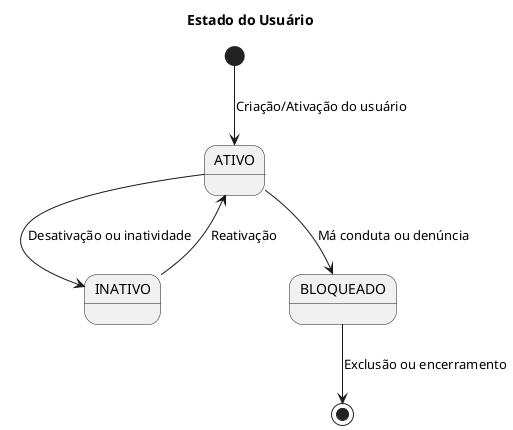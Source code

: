 @startuml
title Estado do Usuário

[*] --> ATIVO : Criação/Ativação do usuário

ATIVO --> INATIVO : Desativação ou inatividade
INATIVO --> ATIVO : Reativação
ATIVO --> BLOQUEADO : Má conduta ou denúncia
BLOQUEADO --> [*] : Exclusão ou encerramento

@enduml
